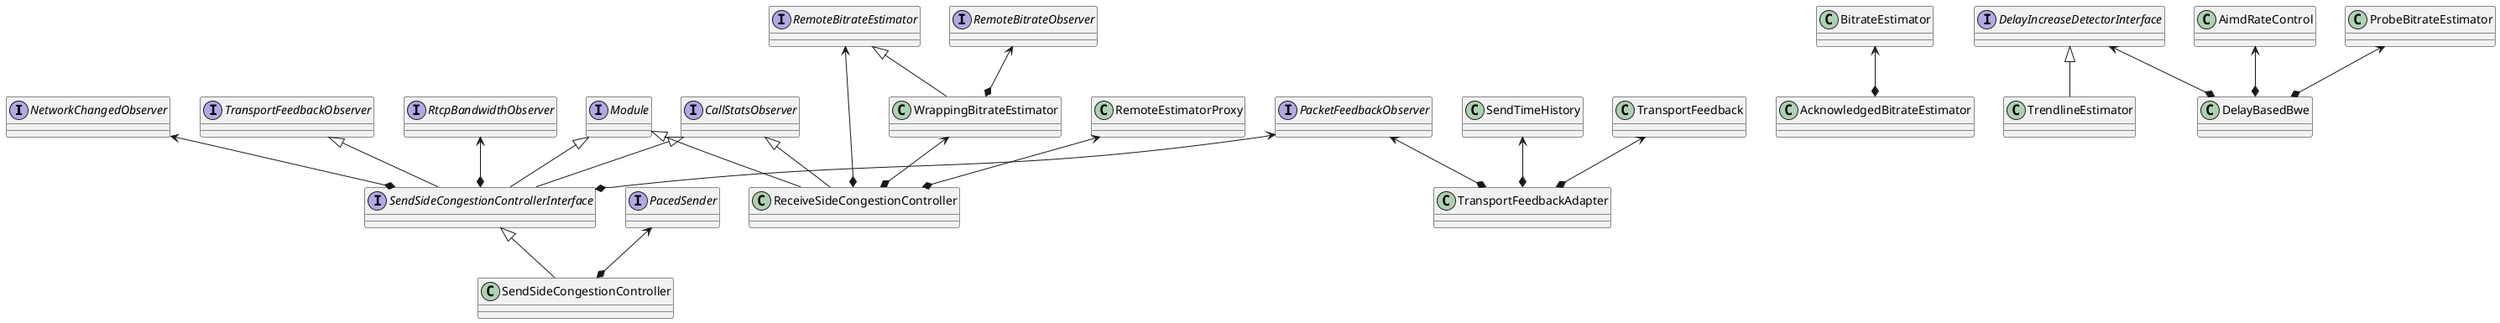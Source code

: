 @startuml congestion_controller

interface NetworkChangedObserver

class ReceiveSideCongestionController
interface CallStatsObserver
interface Module
interface RemoteBitrateEstimator
class WrappingBitrateEstimator
interface RemoteBitrateObserver
class RemoteEstimatorProxy

Module <|-- ReceiveSideCongestionController
CallStatsObserver <|-- ReceiveSideCongestionController
RemoteBitrateEstimator <--* ReceiveSideCongestionController
RemoteBitrateEstimator <|-- WrappingBitrateEstimator
RemoteBitrateObserver <--* WrappingBitrateEstimator
WrappingBitrateEstimator <--* ReceiveSideCongestionController
RemoteEstimatorProxy <--* ReceiveSideCongestionController

interface SendSideCongestionControllerInterface
interface CallStatsObserver
interface Module
interface TransportFeedbackObserver
interface PacketFeedbackObserver
interface NetworkChangedObserver
interface RtcpBandwidthObserver
class SendSideCongestionController
interface PacedSender

CallStatsObserver <|-- SendSideCongestionControllerInterface
Module <|-- SendSideCongestionControllerInterface
TransportFeedbackObserver <|-- SendSideCongestionControllerInterface
PacketFeedbackObserver <--* SendSideCongestionControllerInterface
NetworkChangedObserver <--* SendSideCongestionControllerInterface
RtcpBandwidthObserver <--* SendSideCongestionControllerInterface
SendSideCongestionControllerInterface <|-- SendSideCongestionController
PacedSender <--* SendSideCongestionController

class TransportFeedbackAdapter
class TransportFeedback
class SendTimeHistory

PacketFeedbackObserver <--* TransportFeedbackAdapter
TransportFeedback <--* TransportFeedbackAdapter
SendTimeHistory <--* TransportFeedbackAdapter

class BitrateEstimator
class AcknowledgedBitrateEstimator

BitrateEstimator <--* AcknowledgedBitrateEstimator

interface DelayIncreaseDetectorInterface
class TrendlineEstimator
class DelayBasedBwe
class AimdRateControl
class ProbeBitrateEstimator

DelayIncreaseDetectorInterface <|-- TrendlineEstimator
AimdRateControl <--* DelayBasedBwe
ProbeBitrateEstimator <--* DelayBasedBwe
DelayIncreaseDetectorInterface <--* DelayBasedBwe

@enduml